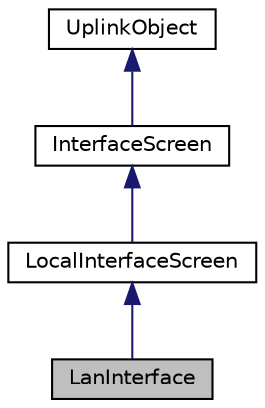 digraph "LanInterface"
{
 // LATEX_PDF_SIZE
  edge [fontname="Helvetica",fontsize="10",labelfontname="Helvetica",labelfontsize="10"];
  node [fontname="Helvetica",fontsize="10",shape=record];
  Node1 [label="LanInterface",height=0.2,width=0.4,color="black", fillcolor="grey75", style="filled", fontcolor="black",tooltip="Screen that shows LAN of connected machine."];
  Node2 -> Node1 [dir="back",color="midnightblue",fontsize="10",style="solid",fontname="Helvetica"];
  Node2 [label="LocalInterfaceScreen",height=0.2,width=0.4,color="black", fillcolor="white", style="filled",URL="$classLocalInterfaceScreen.html",tooltip="Screen that provides basic functionality of other screens."];
  Node3 -> Node2 [dir="back",color="midnightblue",fontsize="10",style="solid",fontname="Helvetica"];
  Node3 [label="InterfaceScreen",height=0.2,width=0.4,color="black", fillcolor="white", style="filled",URL="$classInterfaceScreen.html",tooltip="InterfaceScreen Class Object."];
  Node4 -> Node3 [dir="back",color="midnightblue",fontsize="10",style="solid",fontname="Helvetica"];
  Node4 [label="UplinkObject",height=0.2,width=0.4,color="black", fillcolor="white", style="filled",URL="$classUplinkObject.html",tooltip="UplinkObject base class."];
}
